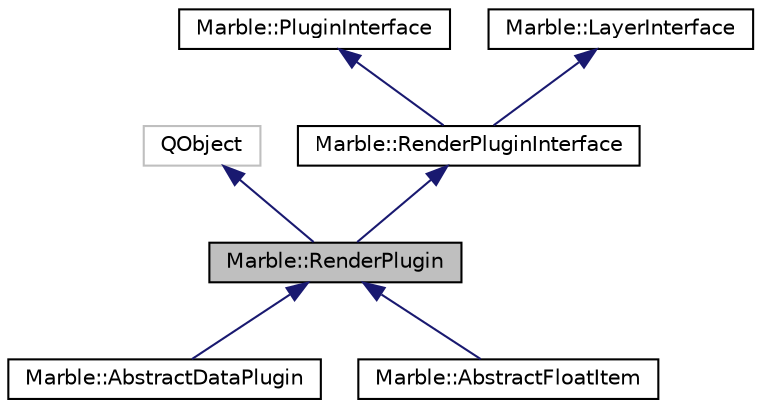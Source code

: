 digraph "Marble::RenderPlugin"
{
  edge [fontname="Helvetica",fontsize="10",labelfontname="Helvetica",labelfontsize="10"];
  node [fontname="Helvetica",fontsize="10",shape=record];
  Node1 [label="Marble::RenderPlugin",height=0.2,width=0.4,color="black", fillcolor="grey75", style="filled" fontcolor="black"];
  Node2 -> Node1 [dir="back",color="midnightblue",fontsize="10",style="solid",fontname="Helvetica"];
  Node2 [label="QObject",height=0.2,width=0.4,color="grey75", fillcolor="white", style="filled"];
  Node3 -> Node1 [dir="back",color="midnightblue",fontsize="10",style="solid",fontname="Helvetica"];
  Node3 [label="Marble::RenderPluginInterface",height=0.2,width=0.4,color="black", fillcolor="white", style="filled",URL="$class_marble_1_1_render_plugin_interface.html",tooltip="The class that specifies the Marble layer interface of a plugin. "];
  Node4 -> Node3 [dir="back",color="midnightblue",fontsize="10",style="solid",fontname="Helvetica"];
  Node4 [label="Marble::PluginInterface",height=0.2,width=0.4,color="black", fillcolor="white", style="filled",URL="$class_marble_1_1_plugin_interface.html",tooltip="This class specifies interface of a Marble plugin. "];
  Node5 -> Node3 [dir="back",color="midnightblue",fontsize="10",style="solid",fontname="Helvetica"];
  Node5 [label="Marble::LayerInterface",height=0.2,width=0.4,color="black", fillcolor="white", style="filled",URL="$class_marble_1_1_layer_interface.html"];
  Node1 -> Node6 [dir="back",color="midnightblue",fontsize="10",style="solid",fontname="Helvetica"];
  Node6 [label="Marble::AbstractDataPlugin",height=0.2,width=0.4,color="black", fillcolor="white", style="filled",URL="$class_marble_1_1_abstract_data_plugin.html",tooltip="An abstract class for plugins that show data that has a geo coordinate. "];
  Node1 -> Node7 [dir="back",color="midnightblue",fontsize="10",style="solid",fontname="Helvetica"];
  Node7 [label="Marble::AbstractFloatItem",height=0.2,width=0.4,color="black", fillcolor="white", style="filled",URL="$class_marble_1_1_abstract_float_item.html",tooltip="The abstract class for float item plugins. "];
}
